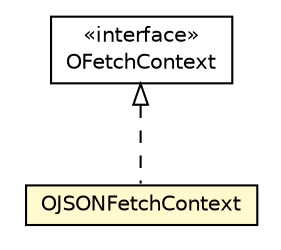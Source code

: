 #!/usr/local/bin/dot
#
# Class diagram 
# Generated by UMLGraph version R5_6-24-gf6e263 (http://www.umlgraph.org/)
#

digraph G {
	edge [fontname="Helvetica",fontsize=10,labelfontname="Helvetica",labelfontsize=10];
	node [fontname="Helvetica",fontsize=10,shape=plaintext];
	nodesep=0.25;
	ranksep=0.5;
	// com.orientechnologies.orient.core.fetch.json.OJSONFetchContext
	c2206122 [label=<<table title="com.orientechnologies.orient.core.fetch.json.OJSONFetchContext" border="0" cellborder="1" cellspacing="0" cellpadding="2" port="p" bgcolor="lemonChiffon" href="./OJSONFetchContext.html">
		<tr><td><table border="0" cellspacing="0" cellpadding="1">
<tr><td align="center" balign="center"> OJSONFetchContext </td></tr>
		</table></td></tr>
		</table>>, URL="./OJSONFetchContext.html", fontname="Helvetica", fontcolor="black", fontsize=10.0];
	// com.orientechnologies.orient.core.fetch.OFetchContext
	c2206124 [label=<<table title="com.orientechnologies.orient.core.fetch.OFetchContext" border="0" cellborder="1" cellspacing="0" cellpadding="2" port="p" href="../OFetchContext.html">
		<tr><td><table border="0" cellspacing="0" cellpadding="1">
<tr><td align="center" balign="center"> &#171;interface&#187; </td></tr>
<tr><td align="center" balign="center"> OFetchContext </td></tr>
		</table></td></tr>
		</table>>, URL="../OFetchContext.html", fontname="Helvetica", fontcolor="black", fontsize=10.0];
	//com.orientechnologies.orient.core.fetch.json.OJSONFetchContext implements com.orientechnologies.orient.core.fetch.OFetchContext
	c2206124:p -> c2206122:p [dir=back,arrowtail=empty,style=dashed];
}

